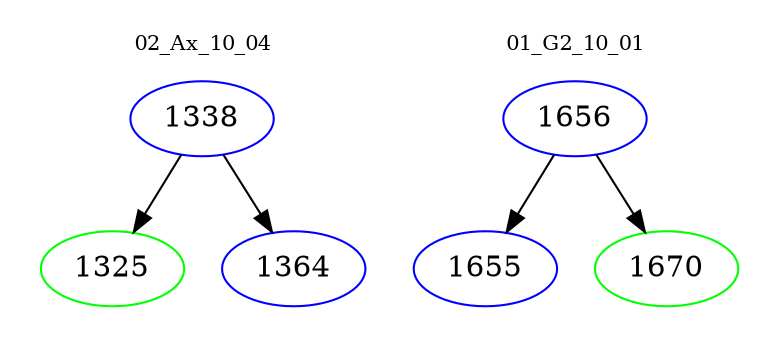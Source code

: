 digraph{
subgraph cluster_0 {
color = white
label = "02_Ax_10_04";
fontsize=10;
T0_1338 [label="1338", color="blue"]
T0_1338 -> T0_1325 [color="black"]
T0_1325 [label="1325", color="green"]
T0_1338 -> T0_1364 [color="black"]
T0_1364 [label="1364", color="blue"]
}
subgraph cluster_1 {
color = white
label = "01_G2_10_01";
fontsize=10;
T1_1656 [label="1656", color="blue"]
T1_1656 -> T1_1655 [color="black"]
T1_1655 [label="1655", color="blue"]
T1_1656 -> T1_1670 [color="black"]
T1_1670 [label="1670", color="green"]
}
}
